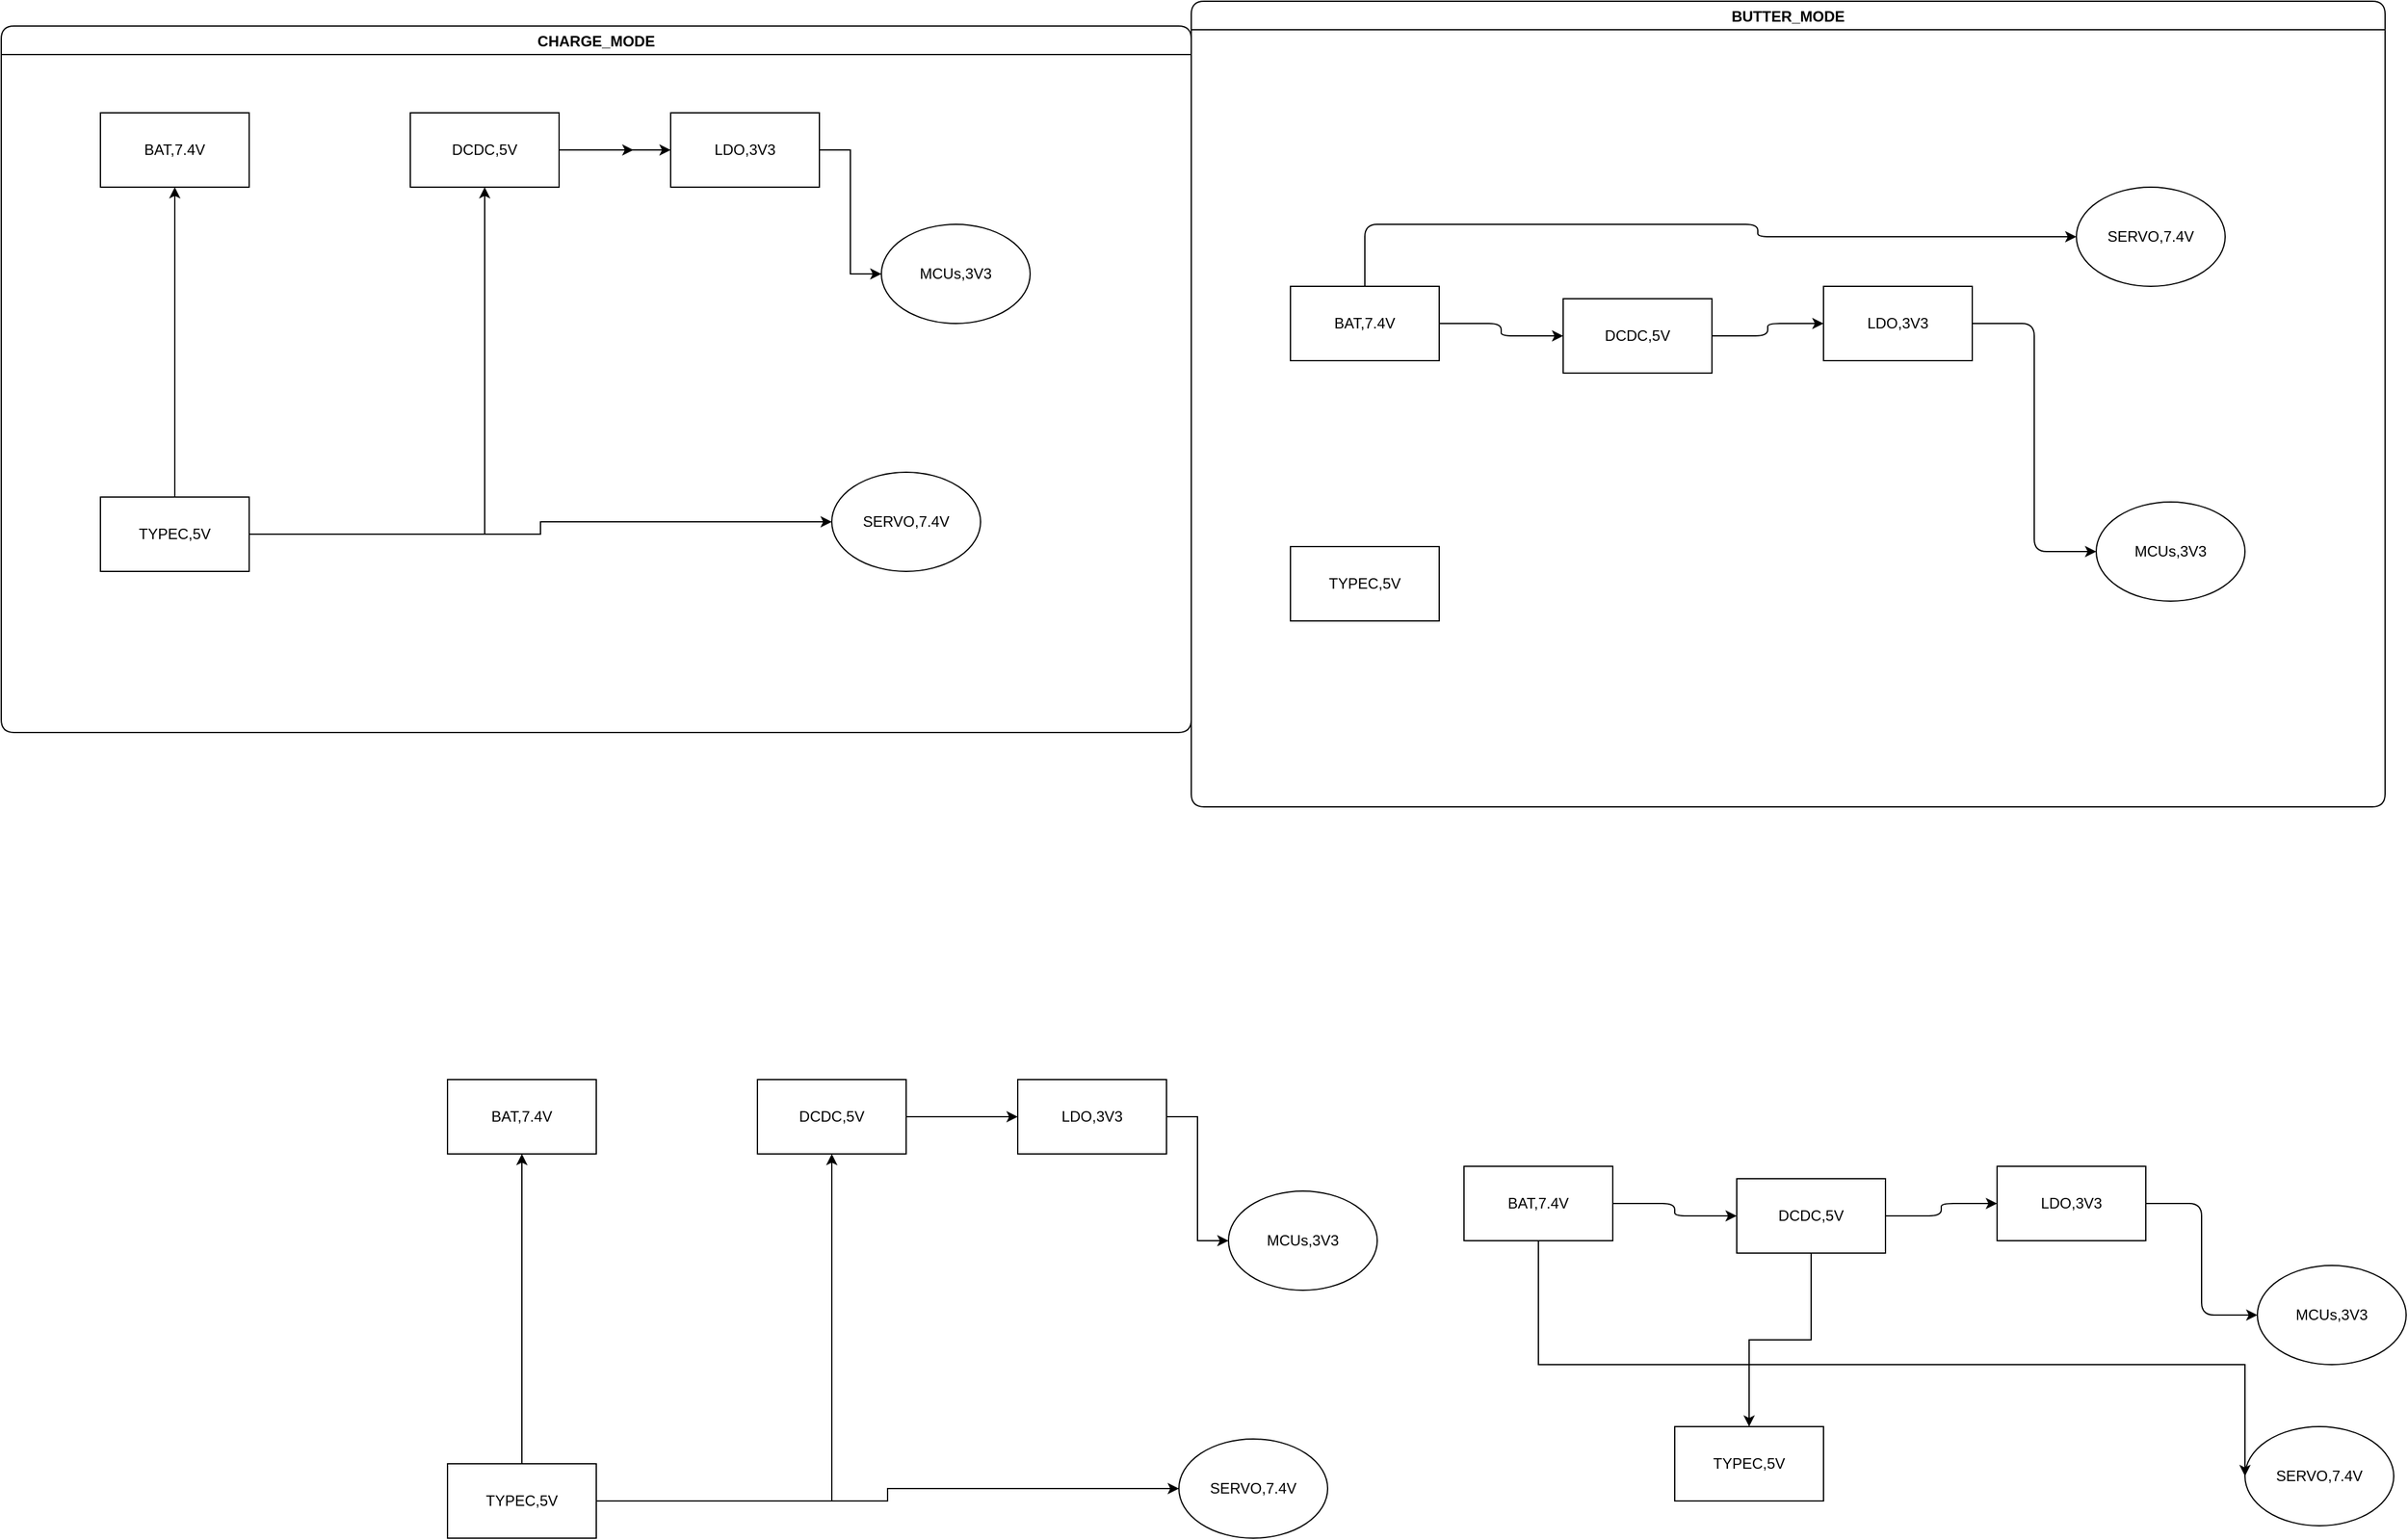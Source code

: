 <mxfile version="24.0.7" type="device">
  <diagram name="第 1 页" id="rzn3k8wz09NM76KmNrsG">
    <mxGraphModel dx="2770" dy="664" grid="1" gridSize="10" guides="1" tooltips="1" connect="1" arrows="1" fold="1" page="1" pageScale="1" pageWidth="827" pageHeight="1169" math="0" shadow="0">
      <root>
        <mxCell id="0" />
        <mxCell id="1" parent="0" />
        <mxCell id="XRnQMGbnzp4XAEFLV66Y-9" value="BUTTER_MODE" style="swimlane;rounded=1;" vertex="1" parent="1">
          <mxGeometry x="-290" y="200" width="963" height="650" as="geometry" />
        </mxCell>
        <mxCell id="XRnQMGbnzp4XAEFLV66Y-18" style="edgeStyle=orthogonalEdgeStyle;rounded=1;orthogonalLoop=1;jettySize=auto;html=1;exitX=1;exitY=0.5;exitDx=0;exitDy=0;curved=0;" edge="1" parent="XRnQMGbnzp4XAEFLV66Y-9" source="XRnQMGbnzp4XAEFLV66Y-16" target="XRnQMGbnzp4XAEFLV66Y-4">
          <mxGeometry relative="1" as="geometry" />
        </mxCell>
        <mxCell id="XRnQMGbnzp4XAEFLV66Y-16" value="DCDC,5V" style="rounded=0;whiteSpace=wrap;html=1;" vertex="1" parent="XRnQMGbnzp4XAEFLV66Y-9">
          <mxGeometry x="300" y="240" width="120" height="60" as="geometry" />
        </mxCell>
        <mxCell id="XRnQMGbnzp4XAEFLV66Y-19" style="edgeStyle=orthogonalEdgeStyle;rounded=1;orthogonalLoop=1;jettySize=auto;html=1;entryX=0;entryY=0.5;entryDx=0;entryDy=0;curved=0;" edge="1" parent="XRnQMGbnzp4XAEFLV66Y-9" source="XRnQMGbnzp4XAEFLV66Y-4" target="XRnQMGbnzp4XAEFLV66Y-6">
          <mxGeometry relative="1" as="geometry" />
        </mxCell>
        <mxCell id="XRnQMGbnzp4XAEFLV66Y-4" value="LDO,3V3" style="rounded=0;whiteSpace=wrap;html=1;" vertex="1" parent="XRnQMGbnzp4XAEFLV66Y-9">
          <mxGeometry x="510" y="230" width="120" height="60" as="geometry" />
        </mxCell>
        <mxCell id="XRnQMGbnzp4XAEFLV66Y-5" value="SERVO,7.4V" style="ellipse;whiteSpace=wrap;html=1;" vertex="1" parent="XRnQMGbnzp4XAEFLV66Y-9">
          <mxGeometry x="714" y="150" width="120" height="80" as="geometry" />
        </mxCell>
        <mxCell id="XRnQMGbnzp4XAEFLV66Y-6" value="MCUs,3V3" style="ellipse;whiteSpace=wrap;html=1;" vertex="1" parent="XRnQMGbnzp4XAEFLV66Y-9">
          <mxGeometry x="730" y="404" width="120" height="80" as="geometry" />
        </mxCell>
        <mxCell id="XRnQMGbnzp4XAEFLV66Y-17" style="edgeStyle=orthogonalEdgeStyle;rounded=1;orthogonalLoop=1;jettySize=auto;html=1;entryX=0;entryY=0.5;entryDx=0;entryDy=0;curved=0;" edge="1" parent="XRnQMGbnzp4XAEFLV66Y-9" source="XRnQMGbnzp4XAEFLV66Y-2" target="XRnQMGbnzp4XAEFLV66Y-16">
          <mxGeometry relative="1" as="geometry" />
        </mxCell>
        <mxCell id="XRnQMGbnzp4XAEFLV66Y-20" style="edgeStyle=orthogonalEdgeStyle;rounded=1;orthogonalLoop=1;jettySize=auto;html=1;curved=0;" edge="1" parent="XRnQMGbnzp4XAEFLV66Y-9" source="XRnQMGbnzp4XAEFLV66Y-2" target="XRnQMGbnzp4XAEFLV66Y-5">
          <mxGeometry relative="1" as="geometry">
            <Array as="points">
              <mxPoint x="140" y="180" />
              <mxPoint x="457" y="180" />
              <mxPoint x="457" y="190" />
            </Array>
          </mxGeometry>
        </mxCell>
        <mxCell id="XRnQMGbnzp4XAEFLV66Y-2" value="BAT,7.4V" style="rounded=0;whiteSpace=wrap;html=1;" vertex="1" parent="XRnQMGbnzp4XAEFLV66Y-9">
          <mxGeometry x="80" y="230" width="120" height="60" as="geometry" />
        </mxCell>
        <mxCell id="XRnQMGbnzp4XAEFLV66Y-8" value="TYPEC,5V" style="rounded=0;whiteSpace=wrap;html=1;" vertex="1" parent="XRnQMGbnzp4XAEFLV66Y-9">
          <mxGeometry x="80" y="440" width="120" height="60" as="geometry" />
        </mxCell>
        <mxCell id="XRnQMGbnzp4XAEFLV66Y-21" value="CHARGE_MODE" style="swimlane;rounded=1;" vertex="1" parent="1">
          <mxGeometry x="-1250" y="220" width="960" height="570" as="geometry" />
        </mxCell>
        <mxCell id="XRnQMGbnzp4XAEFLV66Y-23" style="edgeStyle=orthogonalEdgeStyle;rounded=0;orthogonalLoop=1;jettySize=auto;html=1;entryX=0.5;entryY=1;entryDx=0;entryDy=0;" edge="1" parent="XRnQMGbnzp4XAEFLV66Y-21" source="XRnQMGbnzp4XAEFLV66Y-15" target="XRnQMGbnzp4XAEFLV66Y-11">
          <mxGeometry relative="1" as="geometry" />
        </mxCell>
        <mxCell id="XRnQMGbnzp4XAEFLV66Y-26" style="edgeStyle=orthogonalEdgeStyle;rounded=0;orthogonalLoop=1;jettySize=auto;html=1;" edge="1" parent="XRnQMGbnzp4XAEFLV66Y-21" source="XRnQMGbnzp4XAEFLV66Y-15" target="XRnQMGbnzp4XAEFLV66Y-13">
          <mxGeometry relative="1" as="geometry" />
        </mxCell>
        <mxCell id="XRnQMGbnzp4XAEFLV66Y-15" value="TYPEC,5V" style="rounded=0;whiteSpace=wrap;html=1;" vertex="1" parent="XRnQMGbnzp4XAEFLV66Y-21">
          <mxGeometry x="80" y="380" width="120" height="60" as="geometry" />
        </mxCell>
        <mxCell id="XRnQMGbnzp4XAEFLV66Y-25" style="edgeStyle=orthogonalEdgeStyle;rounded=0;orthogonalLoop=1;jettySize=auto;html=1;entryX=0;entryY=0.5;entryDx=0;entryDy=0;" edge="1" parent="XRnQMGbnzp4XAEFLV66Y-21" source="XRnQMGbnzp4XAEFLV66Y-12" target="XRnQMGbnzp4XAEFLV66Y-14">
          <mxGeometry relative="1" as="geometry" />
        </mxCell>
        <mxCell id="XRnQMGbnzp4XAEFLV66Y-12" value="LDO,3V3" style="rounded=0;whiteSpace=wrap;html=1;" vertex="1" parent="XRnQMGbnzp4XAEFLV66Y-21">
          <mxGeometry x="540" y="70" width="120" height="60" as="geometry" />
        </mxCell>
        <mxCell id="XRnQMGbnzp4XAEFLV66Y-24" style="edgeStyle=orthogonalEdgeStyle;rounded=0;orthogonalLoop=1;jettySize=auto;html=1;exitX=1;exitY=0.5;exitDx=0;exitDy=0;" edge="1" parent="XRnQMGbnzp4XAEFLV66Y-21" source="XRnQMGbnzp4XAEFLV66Y-11" target="XRnQMGbnzp4XAEFLV66Y-12">
          <mxGeometry relative="1" as="geometry" />
        </mxCell>
        <mxCell id="XRnQMGbnzp4XAEFLV66Y-52" style="edgeStyle=orthogonalEdgeStyle;rounded=0;orthogonalLoop=1;jettySize=auto;html=1;" edge="1" parent="XRnQMGbnzp4XAEFLV66Y-21" source="XRnQMGbnzp4XAEFLV66Y-11">
          <mxGeometry relative="1" as="geometry">
            <mxPoint x="510" y="100" as="targetPoint" />
          </mxGeometry>
        </mxCell>
        <mxCell id="XRnQMGbnzp4XAEFLV66Y-11" value="DCDC,5V" style="rounded=0;whiteSpace=wrap;html=1;" vertex="1" parent="XRnQMGbnzp4XAEFLV66Y-21">
          <mxGeometry x="330" y="70" width="120" height="60" as="geometry" />
        </mxCell>
        <mxCell id="XRnQMGbnzp4XAEFLV66Y-13" value="SERVO,7.4V" style="ellipse;whiteSpace=wrap;html=1;" vertex="1" parent="XRnQMGbnzp4XAEFLV66Y-21">
          <mxGeometry x="670" y="360" width="120" height="80" as="geometry" />
        </mxCell>
        <mxCell id="XRnQMGbnzp4XAEFLV66Y-14" value="MCUs,3V3" style="ellipse;whiteSpace=wrap;html=1;" vertex="1" parent="XRnQMGbnzp4XAEFLV66Y-21">
          <mxGeometry x="710" y="160" width="120" height="80" as="geometry" />
        </mxCell>
        <mxCell id="XRnQMGbnzp4XAEFLV66Y-10" value="BAT,7.4V" style="rounded=0;whiteSpace=wrap;html=1;" vertex="1" parent="XRnQMGbnzp4XAEFLV66Y-21">
          <mxGeometry x="80" y="70" width="120" height="60" as="geometry" />
        </mxCell>
        <mxCell id="XRnQMGbnzp4XAEFLV66Y-22" style="edgeStyle=orthogonalEdgeStyle;rounded=0;orthogonalLoop=1;jettySize=auto;html=1;entryX=0.5;entryY=1;entryDx=0;entryDy=0;" edge="1" parent="XRnQMGbnzp4XAEFLV66Y-21" source="XRnQMGbnzp4XAEFLV66Y-15" target="XRnQMGbnzp4XAEFLV66Y-10">
          <mxGeometry relative="1" as="geometry" />
        </mxCell>
        <mxCell id="XRnQMGbnzp4XAEFLV66Y-27" style="edgeStyle=orthogonalEdgeStyle;rounded=0;orthogonalLoop=1;jettySize=auto;html=1;entryX=0.5;entryY=1;entryDx=0;entryDy=0;" edge="1" parent="1" source="XRnQMGbnzp4XAEFLV66Y-29" target="XRnQMGbnzp4XAEFLV66Y-33">
          <mxGeometry relative="1" as="geometry" />
        </mxCell>
        <mxCell id="XRnQMGbnzp4XAEFLV66Y-28" style="edgeStyle=orthogonalEdgeStyle;rounded=0;orthogonalLoop=1;jettySize=auto;html=1;" edge="1" parent="1" source="XRnQMGbnzp4XAEFLV66Y-29" target="XRnQMGbnzp4XAEFLV66Y-34">
          <mxGeometry relative="1" as="geometry" />
        </mxCell>
        <mxCell id="XRnQMGbnzp4XAEFLV66Y-29" value="TYPEC,5V" style="rounded=0;whiteSpace=wrap;html=1;" vertex="1" parent="1">
          <mxGeometry x="-890" y="1380" width="120" height="60" as="geometry" />
        </mxCell>
        <mxCell id="XRnQMGbnzp4XAEFLV66Y-30" style="edgeStyle=orthogonalEdgeStyle;rounded=0;orthogonalLoop=1;jettySize=auto;html=1;entryX=0;entryY=0.5;entryDx=0;entryDy=0;" edge="1" parent="1" source="XRnQMGbnzp4XAEFLV66Y-31" target="XRnQMGbnzp4XAEFLV66Y-35">
          <mxGeometry relative="1" as="geometry" />
        </mxCell>
        <mxCell id="XRnQMGbnzp4XAEFLV66Y-31" value="LDO,3V3" style="rounded=0;whiteSpace=wrap;html=1;" vertex="1" parent="1">
          <mxGeometry x="-430" y="1070" width="120" height="60" as="geometry" />
        </mxCell>
        <mxCell id="XRnQMGbnzp4XAEFLV66Y-32" style="edgeStyle=orthogonalEdgeStyle;rounded=0;orthogonalLoop=1;jettySize=auto;html=1;exitX=1;exitY=0.5;exitDx=0;exitDy=0;" edge="1" parent="1" source="XRnQMGbnzp4XAEFLV66Y-33" target="XRnQMGbnzp4XAEFLV66Y-31">
          <mxGeometry relative="1" as="geometry" />
        </mxCell>
        <mxCell id="XRnQMGbnzp4XAEFLV66Y-33" value="DCDC,5V" style="rounded=0;whiteSpace=wrap;html=1;" vertex="1" parent="1">
          <mxGeometry x="-640" y="1070" width="120" height="60" as="geometry" />
        </mxCell>
        <mxCell id="XRnQMGbnzp4XAEFLV66Y-34" value="SERVO,7.4V" style="ellipse;whiteSpace=wrap;html=1;" vertex="1" parent="1">
          <mxGeometry x="-300" y="1360" width="120" height="80" as="geometry" />
        </mxCell>
        <mxCell id="XRnQMGbnzp4XAEFLV66Y-35" value="MCUs,3V3" style="ellipse;whiteSpace=wrap;html=1;" vertex="1" parent="1">
          <mxGeometry x="-260" y="1160" width="120" height="80" as="geometry" />
        </mxCell>
        <mxCell id="XRnQMGbnzp4XAEFLV66Y-36" value="BAT,7.4V" style="rounded=0;whiteSpace=wrap;html=1;" vertex="1" parent="1">
          <mxGeometry x="-890" y="1070" width="120" height="60" as="geometry" />
        </mxCell>
        <mxCell id="XRnQMGbnzp4XAEFLV66Y-37" style="edgeStyle=orthogonalEdgeStyle;rounded=0;orthogonalLoop=1;jettySize=auto;html=1;entryX=0.5;entryY=1;entryDx=0;entryDy=0;" edge="1" parent="1" source="XRnQMGbnzp4XAEFLV66Y-29" target="XRnQMGbnzp4XAEFLV66Y-36">
          <mxGeometry relative="1" as="geometry" />
        </mxCell>
        <mxCell id="XRnQMGbnzp4XAEFLV66Y-38" style="edgeStyle=orthogonalEdgeStyle;rounded=1;orthogonalLoop=1;jettySize=auto;html=1;exitX=1;exitY=0.5;exitDx=0;exitDy=0;curved=0;" edge="1" parent="1" source="XRnQMGbnzp4XAEFLV66Y-39" target="XRnQMGbnzp4XAEFLV66Y-41">
          <mxGeometry relative="1" as="geometry" />
        </mxCell>
        <mxCell id="XRnQMGbnzp4XAEFLV66Y-51" style="edgeStyle=orthogonalEdgeStyle;rounded=0;orthogonalLoop=1;jettySize=auto;html=1;" edge="1" parent="1" source="XRnQMGbnzp4XAEFLV66Y-39" target="XRnQMGbnzp4XAEFLV66Y-47">
          <mxGeometry relative="1" as="geometry" />
        </mxCell>
        <mxCell id="XRnQMGbnzp4XAEFLV66Y-39" value="DCDC,5V" style="rounded=0;whiteSpace=wrap;html=1;" vertex="1" parent="1">
          <mxGeometry x="150" y="1150" width="120" height="60" as="geometry" />
        </mxCell>
        <mxCell id="XRnQMGbnzp4XAEFLV66Y-40" style="edgeStyle=orthogonalEdgeStyle;rounded=1;orthogonalLoop=1;jettySize=auto;html=1;entryX=0;entryY=0.5;entryDx=0;entryDy=0;curved=0;" edge="1" parent="1" source="XRnQMGbnzp4XAEFLV66Y-41" target="XRnQMGbnzp4XAEFLV66Y-43">
          <mxGeometry relative="1" as="geometry" />
        </mxCell>
        <mxCell id="XRnQMGbnzp4XAEFLV66Y-41" value="LDO,3V3" style="rounded=0;whiteSpace=wrap;html=1;" vertex="1" parent="1">
          <mxGeometry x="360" y="1140" width="120" height="60" as="geometry" />
        </mxCell>
        <mxCell id="XRnQMGbnzp4XAEFLV66Y-42" value="SERVO,7.4V" style="ellipse;whiteSpace=wrap;html=1;" vertex="1" parent="1">
          <mxGeometry x="560" y="1350" width="120" height="80" as="geometry" />
        </mxCell>
        <mxCell id="XRnQMGbnzp4XAEFLV66Y-43" value="MCUs,3V3" style="ellipse;whiteSpace=wrap;html=1;" vertex="1" parent="1">
          <mxGeometry x="570" y="1220" width="120" height="80" as="geometry" />
        </mxCell>
        <mxCell id="XRnQMGbnzp4XAEFLV66Y-44" style="edgeStyle=orthogonalEdgeStyle;rounded=1;orthogonalLoop=1;jettySize=auto;html=1;entryX=0;entryY=0.5;entryDx=0;entryDy=0;curved=0;" edge="1" parent="1" source="XRnQMGbnzp4XAEFLV66Y-46" target="XRnQMGbnzp4XAEFLV66Y-39">
          <mxGeometry relative="1" as="geometry" />
        </mxCell>
        <mxCell id="XRnQMGbnzp4XAEFLV66Y-48" style="edgeStyle=orthogonalEdgeStyle;rounded=0;orthogonalLoop=1;jettySize=auto;html=1;exitX=0.5;exitY=1;exitDx=0;exitDy=0;entryX=0;entryY=0.5;entryDx=0;entryDy=0;" edge="1" parent="1" source="XRnQMGbnzp4XAEFLV66Y-46" target="XRnQMGbnzp4XAEFLV66Y-42">
          <mxGeometry relative="1" as="geometry">
            <Array as="points">
              <mxPoint x="-10" y="1300" />
              <mxPoint x="560" y="1300" />
            </Array>
          </mxGeometry>
        </mxCell>
        <mxCell id="XRnQMGbnzp4XAEFLV66Y-46" value="BAT,7.4V" style="rounded=0;whiteSpace=wrap;html=1;" vertex="1" parent="1">
          <mxGeometry x="-70" y="1140" width="120" height="60" as="geometry" />
        </mxCell>
        <mxCell id="XRnQMGbnzp4XAEFLV66Y-47" value="TYPEC,5V" style="rounded=0;whiteSpace=wrap;html=1;" vertex="1" parent="1">
          <mxGeometry x="100" y="1350" width="120" height="60" as="geometry" />
        </mxCell>
      </root>
    </mxGraphModel>
  </diagram>
</mxfile>
